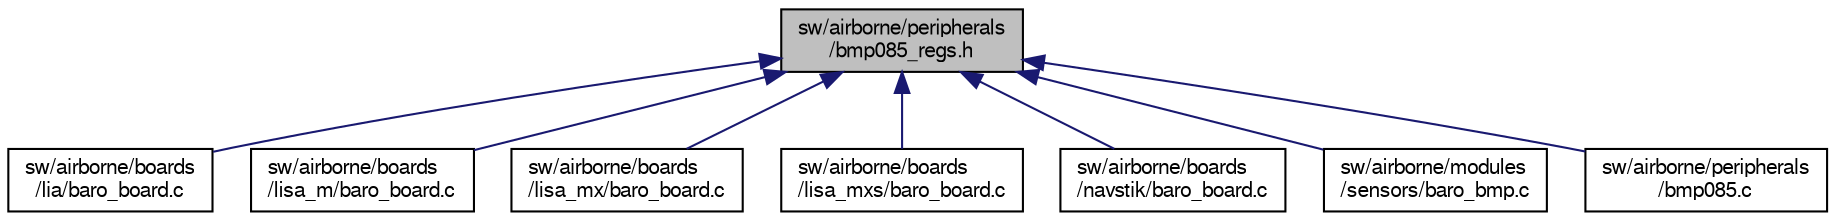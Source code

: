 digraph "sw/airborne/peripherals/bmp085_regs.h"
{
  edge [fontname="FreeSans",fontsize="10",labelfontname="FreeSans",labelfontsize="10"];
  node [fontname="FreeSans",fontsize="10",shape=record];
  Node1 [label="sw/airborne/peripherals\l/bmp085_regs.h",height=0.2,width=0.4,color="black", fillcolor="grey75", style="filled", fontcolor="black"];
  Node1 -> Node2 [dir="back",color="midnightblue",fontsize="10",style="solid",fontname="FreeSans"];
  Node2 [label="sw/airborne/boards\l/lia/baro_board.c",height=0.2,width=0.4,color="black", fillcolor="white", style="filled",URL="$lia_2baro__board_8c.html"];
  Node1 -> Node3 [dir="back",color="midnightblue",fontsize="10",style="solid",fontname="FreeSans"];
  Node3 [label="sw/airborne/boards\l/lisa_m/baro_board.c",height=0.2,width=0.4,color="black", fillcolor="white", style="filled",URL="$lisa__m_2baro__board_8c.html",tooltip="Baro board interface for Bosch BMP085 on LisaM I2C2 with EOC check. "];
  Node1 -> Node4 [dir="back",color="midnightblue",fontsize="10",style="solid",fontname="FreeSans"];
  Node4 [label="sw/airborne/boards\l/lisa_mx/baro_board.c",height=0.2,width=0.4,color="black", fillcolor="white", style="filled",URL="$lisa__mx_2baro__board_8c.html"];
  Node1 -> Node5 [dir="back",color="midnightblue",fontsize="10",style="solid",fontname="FreeSans"];
  Node5 [label="sw/airborne/boards\l/lisa_mxs/baro_board.c",height=0.2,width=0.4,color="black", fillcolor="white", style="filled",URL="$lisa__mxs_2baro__board_8c.html"];
  Node1 -> Node6 [dir="back",color="midnightblue",fontsize="10",style="solid",fontname="FreeSans"];
  Node6 [label="sw/airborne/boards\l/navstik/baro_board.c",height=0.2,width=0.4,color="black", fillcolor="white", style="filled",URL="$navstik_2baro__board_8c.html",tooltip="Baro board interface for Bosch BMP185 on Navstik I2C3 without EOC check. "];
  Node1 -> Node7 [dir="back",color="midnightblue",fontsize="10",style="solid",fontname="FreeSans"];
  Node7 [label="sw/airborne/modules\l/sensors/baro_bmp.c",height=0.2,width=0.4,color="black", fillcolor="white", style="filled",URL="$baro__bmp_8c.html",tooltip="Bosch BMP085 I2C sensor interface. "];
  Node1 -> Node8 [dir="back",color="midnightblue",fontsize="10",style="solid",fontname="FreeSans"];
  Node8 [label="sw/airborne/peripherals\l/bmp085.c",height=0.2,width=0.4,color="black", fillcolor="white", style="filled",URL="$bmp085_8c.html",tooltip="Bosch BMP085 driver interface. "];
}
